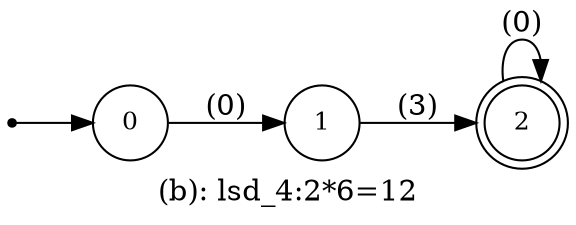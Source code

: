 digraph G {
label = "(b): lsd_4:2*6=12";
rankdir = LR;
node [shape = circle, label="0", fontsize=12]0;
node [shape = circle, label="1", fontsize=12]1;
node [shape = doublecircle, label="2", fontsize=12]2;
node [shape = point ]; qi
qi ->0;
0 -> 1[ label = "(0)"];
1 -> 2[ label = "(3)"];
2 -> 2[ label = "(0)"];
}
